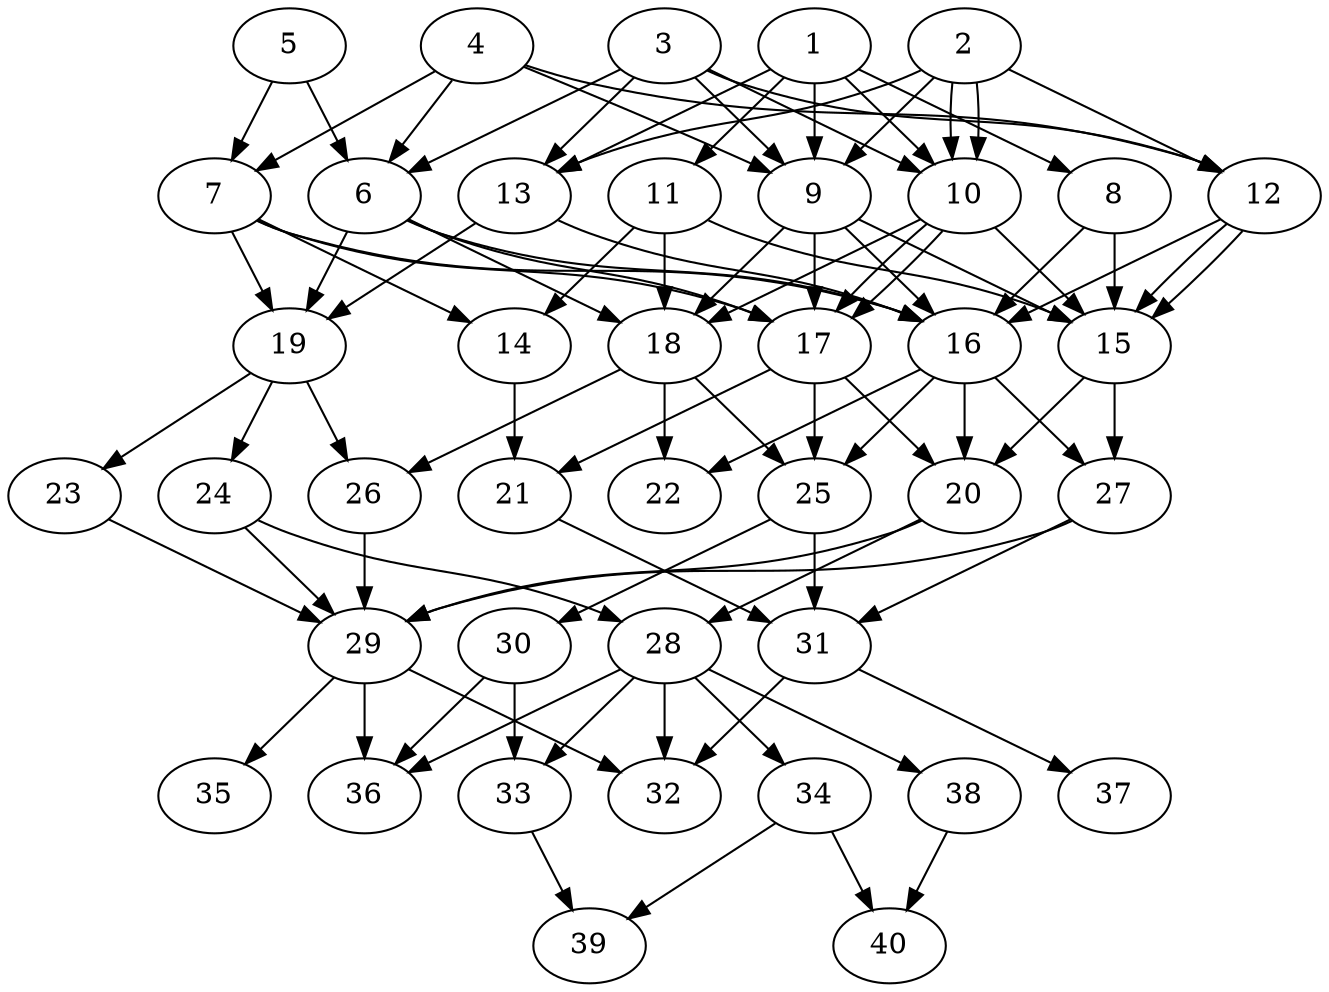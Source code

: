 // DAG automatically generated by daggen at Tue Aug  6 16:28:35 2019
// ./daggen --dot -n 40 --ccr 0.3 --fat 0.5 --regular 0.5 --density 0.8 --mindata 5242880 --maxdata 52428800 
digraph G {
  1 [size="142421333", alpha="0.03", expect_size="42726400"] 
  1 -> 8 [size ="42726400"]
  1 -> 9 [size ="42726400"]
  1 -> 10 [size ="42726400"]
  1 -> 11 [size ="42726400"]
  1 -> 13 [size ="42726400"]
  2 [size="23207253", alpha="0.19", expect_size="6962176"] 
  2 -> 9 [size ="6962176"]
  2 -> 10 [size ="6962176"]
  2 -> 10 [size ="6962176"]
  2 -> 12 [size ="6962176"]
  2 -> 13 [size ="6962176"]
  3 [size="31283200", alpha="0.13", expect_size="9384960"] 
  3 -> 6 [size ="9384960"]
  3 -> 9 [size ="9384960"]
  3 -> 10 [size ="9384960"]
  3 -> 12 [size ="9384960"]
  3 -> 13 [size ="9384960"]
  4 [size="34112853", alpha="0.01", expect_size="10233856"] 
  4 -> 6 [size ="10233856"]
  4 -> 7 [size ="10233856"]
  4 -> 9 [size ="10233856"]
  4 -> 12 [size ="10233856"]
  5 [size="46987947", alpha="0.08", expect_size="14096384"] 
  5 -> 6 [size ="14096384"]
  5 -> 7 [size ="14096384"]
  6 [size="87296000", alpha="0.06", expect_size="26188800"] 
  6 -> 16 [size ="26188800"]
  6 -> 17 [size ="26188800"]
  6 -> 18 [size ="26188800"]
  6 -> 19 [size ="26188800"]
  7 [size="110684160", alpha="0.12", expect_size="33205248"] 
  7 -> 14 [size ="33205248"]
  7 -> 16 [size ="33205248"]
  7 -> 17 [size ="33205248"]
  7 -> 19 [size ="33205248"]
  8 [size="78998187", alpha="0.11", expect_size="23699456"] 
  8 -> 15 [size ="23699456"]
  8 -> 16 [size ="23699456"]
  9 [size="132068693", alpha="0.04", expect_size="39620608"] 
  9 -> 15 [size ="39620608"]
  9 -> 16 [size ="39620608"]
  9 -> 17 [size ="39620608"]
  9 -> 18 [size ="39620608"]
  10 [size="128440320", alpha="0.19", expect_size="38532096"] 
  10 -> 15 [size ="38532096"]
  10 -> 17 [size ="38532096"]
  10 -> 17 [size ="38532096"]
  10 -> 18 [size ="38532096"]
  11 [size="61965653", alpha="0.07", expect_size="18589696"] 
  11 -> 14 [size ="18589696"]
  11 -> 15 [size ="18589696"]
  11 -> 18 [size ="18589696"]
  12 [size="87060480", alpha="0.16", expect_size="26118144"] 
  12 -> 15 [size ="26118144"]
  12 -> 15 [size ="26118144"]
  12 -> 16 [size ="26118144"]
  13 [size="78093653", alpha="0.04", expect_size="23428096"] 
  13 -> 16 [size ="23428096"]
  13 -> 19 [size ="23428096"]
  14 [size="22749867", alpha="0.15", expect_size="6824960"] 
  14 -> 21 [size ="6824960"]
  15 [size="28880213", alpha="0.09", expect_size="8664064"] 
  15 -> 20 [size ="8664064"]
  15 -> 27 [size ="8664064"]
  16 [size="88579413", alpha="0.16", expect_size="26573824"] 
  16 -> 20 [size ="26573824"]
  16 -> 22 [size ="26573824"]
  16 -> 25 [size ="26573824"]
  16 -> 27 [size ="26573824"]
  17 [size="135178240", alpha="0.06", expect_size="40553472"] 
  17 -> 20 [size ="40553472"]
  17 -> 21 [size ="40553472"]
  17 -> 25 [size ="40553472"]
  18 [size="75332267", alpha="0.16", expect_size="22599680"] 
  18 -> 22 [size ="22599680"]
  18 -> 25 [size ="22599680"]
  18 -> 26 [size ="22599680"]
  19 [size="163368960", alpha="0.04", expect_size="49010688"] 
  19 -> 23 [size ="49010688"]
  19 -> 24 [size ="49010688"]
  19 -> 26 [size ="49010688"]
  20 [size="37642240", alpha="0.19", expect_size="11292672"] 
  20 -> 28 [size ="11292672"]
  20 -> 29 [size ="11292672"]
  21 [size="27955200", alpha="0.10", expect_size="8386560"] 
  21 -> 31 [size ="8386560"]
  22 [size="86350507", alpha="0.02", expect_size="25905152"] 
  23 [size="54094507", alpha="0.16", expect_size="16228352"] 
  23 -> 29 [size ="16228352"]
  24 [size="82148693", alpha="0.11", expect_size="24644608"] 
  24 -> 28 [size ="24644608"]
  24 -> 29 [size ="24644608"]
  25 [size="39239680", alpha="0.10", expect_size="11771904"] 
  25 -> 30 [size ="11771904"]
  25 -> 31 [size ="11771904"]
  26 [size="111353173", alpha="0.19", expect_size="33405952"] 
  26 -> 29 [size ="33405952"]
  27 [size="83578880", alpha="0.19", expect_size="25073664"] 
  27 -> 29 [size ="25073664"]
  27 -> 31 [size ="25073664"]
  28 [size="128375467", alpha="0.07", expect_size="38512640"] 
  28 -> 32 [size ="38512640"]
  28 -> 33 [size ="38512640"]
  28 -> 34 [size ="38512640"]
  28 -> 36 [size ="38512640"]
  28 -> 38 [size ="38512640"]
  29 [size="93832533", alpha="0.09", expect_size="28149760"] 
  29 -> 32 [size ="28149760"]
  29 -> 35 [size ="28149760"]
  29 -> 36 [size ="28149760"]
  30 [size="126665387", alpha="0.06", expect_size="37999616"] 
  30 -> 33 [size ="37999616"]
  30 -> 36 [size ="37999616"]
  31 [size="121101653", alpha="0.08", expect_size="36330496"] 
  31 -> 32 [size ="36330496"]
  31 -> 37 [size ="36330496"]
  32 [size="44793173", alpha="0.19", expect_size="13437952"] 
  33 [size="60764160", alpha="0.18", expect_size="18229248"] 
  33 -> 39 [size ="18229248"]
  34 [size="25535147", alpha="0.17", expect_size="7660544"] 
  34 -> 39 [size ="7660544"]
  34 -> 40 [size ="7660544"]
  35 [size="113032533", alpha="0.18", expect_size="33909760"] 
  36 [size="38191787", alpha="0.08", expect_size="11457536"] 
  37 [size="28125867", alpha="0.13", expect_size="8437760"] 
  38 [size="18752853", alpha="0.06", expect_size="5625856"] 
  38 -> 40 [size ="5625856"]
  39 [size="71598080", alpha="0.16", expect_size="21479424"] 
  40 [size="143970987", alpha="0.10", expect_size="43191296"] 
}
